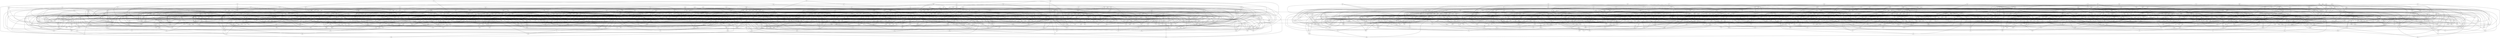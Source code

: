 graph {
nqd -- qxs
vbd -- dsn
tlv -- mnm
bkv -- nbs
vtf -- txg
gpv -- zkn
hlq -- kcq
jvd -- cfd
zjs -- hvs
rnj -- ntj
mgc -- xvb
mgs -- kcq
qcc -- phg
dxh -- prf
grt -- jbb
kbd -- rbs
jgc -- jrh
rmn -- kmh
fcj -- xtb
vcr -- lsd
jbx -- qzc
hxd -- sgt
bsp -- gkl
tjm -- vzj
dzp -- snl
gbz -- rxk
cbr -- grq
stz -- fnx
pmh -- lgc
qnj -- vzd
bvt -- kss
sjd -- gmv
fpf -- drp
chj -- kdg
cdj -- cdl
ktd -- xcs
pzd -- kpc
vfj -- vbb
jqz -- bnd
rrd -- kcq
qfk -- dht
jgl -- mtv
tks -- rxx
kcg -- tcp
jbl -- qnj
jxv -- vgj
tcp -- cvv
xxg -- zmr
vhj -- ljp
qnf -- hhn
jpx -- fhb
lvr -- pch
vlb -- jtg
tkj -- qjf
jlt -- ctv
zbf -- zvd
fjj -- sqr
hlh -- xsq
nhk -- vxj
bnr -- ggd
jbp -- dks
xbr -- lnb
kkp -- bzh
tfc -- nsg
vrc -- hfm
lrk -- bnm
ftj -- vjs
ntr -- nkl
bnj -- qzc
rrq -- czf
jsd -- zgh
lcr -- krv
pkj -- xnb
frs -- rzg
zsf -- qnj
shp -- cbr
prb -- mjv
dzz -- bxp
rvr -- qpp
zjs -- lsd
mjv -- knj
kpc -- rnc
jpz -- ctx
cgl -- mnl
ccj -- ggj
rrq -- mnp
kss -- kdh
dvl -- xgh
xqc -- fjx
kmh -- ldd
dtr -- khl
sqk -- phg
pfd -- txz
rkz -- fnc
drq -- vst
qlk -- nhh
dvp -- hrz
bgl -- csb
sdh -- chd
qct -- rxd
xxg -- rpv
ddc -- bcs
vvs -- rps
jbx -- jct
gmn -- czb
lch -- jtl
ggg -- fjb
kbq -- nqj
bdc -- vkm
cjg -- bhp
jzb -- jfr
sms -- zrm
pnq -- gnd
qpl -- zkb
mdx -- nnr
tdx -- ptl
nlv -- rlr
phx -- llm
fxg -- tzx
kkd -- mrv
flz -- sjd
pkp -- tcp
hld -- tpp
pbr -- czm
gdg -- zzk
gzh -- znv
xtz -- pxr
lcr -- jks
mgt -- mkp
mkb -- qtt
cmh -- bls
bnr -- hkv
qrs -- vjn
bds -- nxs
fdd -- kcn
zbs -- pcc
kpg -- fxj
vpp -- sdz
tkj -- dmb
dcr -- lnl
xgh -- mmv
xsp -- vlq
sbs -- vzd
xmg -- xsp
hmf -- ssf
zcm -- dkg
bpj -- ghz
ltj -- nqb
fms -- cst
xfk -- kfg
nzq -- csb
ghr -- nhf
svc -- jvv
rtk -- sbx
tkh -- dbl
zhl -- xgq
rng -- qtb
tqh -- zpm
vqh -- bpl
xtv -- gsf
dzg -- xnj
bld -- zdj
lhk -- qst
pgc -- rnc
ldp -- crn
jvz -- mnx
rfx -- jvd
tsf -- bmx
szr -- cpt
ggm -- gfp
knz -- pcc
gqj -- ljc
zpm -- btp
gbq -- kbt
pdq -- qdh
znj -- xzg
lbh -- rrt
vlt -- qkm
gqc -- jrb
kpg -- qht
zmh -- ddg
rgb -- rbj
hjz -- sxm
mrt -- vkm
kbd -- rrt
cdj -- jqq
jvl -- hmc
bxl -- krv
zsf -- hsh
bqp -- qlk
plj -- zlk
qtm -- fnd
rvr -- mjd
spg -- xql
spg -- btj
gnx -- fpq
dbv -- qbh
rgh -- ztc
lgn -- rqt
rtc -- kmh
hrk -- vsg
dmd -- ccj
shp -- xcs
bdp -- xmj
tqf -- hlj
cnv -- cfp
ctj -- pmn
jnd -- bcp
vcs -- zzx
kgx -- xxt
tzc -- pcd
tqf -- gsb
xtn -- nbz
jpm -- gsf
cjx -- gsf
qvl -- zdh
ldv -- nbs
jbs -- kgr
gnk -- txd
xtn -- qgb
flx -- vbj
qfj -- hkv
nfc -- bjh
qxf -- fkr
qxf -- nhf
gqc -- dfd
htx -- bqt
rqv -- bqd
nfz -- ndh
lpg -- rjd
zsx -- htx
knn -- xqx
vkx -- cvs
hpz -- xxk
hcs -- rtd
kfh -- ztt
bvz -- xsp
vxg -- qqm
cnf -- hnr
gsj -- dmb
tqf -- nkl
zlh -- jsx
lzz -- mlt
gnd -- bvs
rkv -- zhj
rmq -- qct
ccq -- zbf
ztt -- jnv
znv -- mrt
hdb -- xdx
bzg -- ddt
ftq -- lxb
fms -- vqc
qnj -- czb
zph -- zfv
djv -- jrh
txh -- ghs
npb -- hcc
bxq -- tvn
ksz -- sgv
tdx -- mht
ftq -- krv
dcr -- tbx
vrs -- fdb
vtl -- cbx
bph -- xfc
tst -- sxc
tkr -- vlr
bld -- mgl
slb -- zfb
fzq -- thv
cbc -- jkk
krf -- crg
ppm -- svm
xmt -- ggj
qsf -- bnj
ddv -- ghq
dln -- jtl
kpd -- nhf
ndd -- bbs
lfp -- pkl
jkx -- tsr
fhq -- mdb
ttd -- rnq
gkb -- blx
zkm -- zsr
vjl -- pfc
hhv -- pvk
pqh -- skh
mtz -- bph
zfv -- fgd
hhg -- nvb
cjz -- svr
tck -- tjg
zmh -- zsp
hkl -- mcf
slb -- htc
lhl -- pvq
hdj -- zjt
cjp -- fnv
chj -- sjf
ljb -- skh
zgt -- gqj
ldh -- ghq
bjh -- fcv
xdj -- lld
rsb -- tjg
zhg -- bth
rrb -- bvk
hdv -- llf
xsf -- xxt
gnk -- bdf
pbx -- cdl
jqg -- jfr
zzx -- bmx
smr -- cbv
gcc -- drt
bpk -- bgj
lxj -- rgf
slt -- cxb
pcd -- fht
nhj -- xzg
nhk -- qzv
dkr -- nbs
bjh -- cbv
nnt -- gfl
sxr -- dmj
fjt -- lmz
qhq -- dtx
zvb -- vgb
pbs -- xsb
nrh -- qhl
xgh -- pnq
qjf -- lct
kpd -- kmp
ljp -- btj
shz -- llm
xpq -- sxm
nrh -- tjr
nfz -- qsv
vvr -- zbf
rzt -- hrz
rgv -- cms
bxk -- tgd
plm -- gnd
ghr -- cfc
qdd -- ccv
kbb -- xqb
pgx -- zjm
pjs -- kqk
dqv -- lst
jlt -- qtk
xxg -- fpc
dzz -- jvl
sfk -- rds
qsf -- fvj
zfv -- cxt
sjd -- rdd
dhn -- bsj
qnz -- txz
bbv -- nqj
hkl -- vlt
xqd -- mvr
kjg -- jsx
mjd -- gkb
cvj -- rqt
bsk -- jtb
klr -- snl
pjm -- stz
ngf -- sgt
lks -- hlj
vsp -- hsh
jqk -- xxk
ckq -- hzj
hmp -- fgj
hcr -- hvp
kqk -- lqs
gmb -- gpk
qdx -- fpq
ldh -- bbd
svx -- lpg
hjx -- fng
mgd -- qpk
bgq -- nsn
brr -- zqr
xdc -- xrq
ccj -- lhg
bhc -- bnf
jbx -- rdd
jps -- vzj
sln -- lqs
jrz -- ssf
sln -- cmb
nkl -- kxq
zsj -- kgr
vvq -- gfn
hhl -- tvn
pvp -- xvq
vll -- jrz
grg -- sxr
mjj -- xfr
cnv -- drg
ncm -- mpj
ffx -- kgr
msz -- zvj
svc -- ktn
cpz -- gkn
pjs -- zfv
vph -- flm
pjm -- mxs
dpr -- thp
zzx -- tvl
spg -- tcj
lfz -- gvt
frs -- xts
rlm -- cbx
qcs -- xtx
knz -- jzb
mdl -- qxs
rmf -- zcp
ktd -- ftp
nhj -- vrs
gkb -- cfn
jpz -- xzx
ffk -- rjd
xzv -- vgb
vph -- hsh
vjv -- xmt
xsp -- ttj
ljt -- ncn
zcm -- pgc
vsk -- ccn
ltj -- khx
jkx -- vvx
zlx -- znv
knn -- ttl
rmq -- xzv
tjr -- lxb
gcc -- tql
pqq -- mvr
ddn -- dch
ddc -- xsq
zpm -- hbk
znd -- frh
khz -- vsp
fvx -- hkv
jnm -- psv
csj -- lvl
xzv -- xmb
ffk -- rnj
bkl -- cps
jrb -- scn
qtp -- ntj
hlp -- mnq
jxc -- bsp
lqf -- llj
kvl -- vvs
gkf -- vdx
lrk -- txd
mzm -- stz
xsb -- sfj
xsf -- thv
ddv -- rxm
gmf -- fcj
tfd -- czf
sgz -- rkz
jzr -- plz
kpk -- fkr
zjs -- bsj
snv -- njq
gbn -- xzm
fzf -- flh
mzz -- qzc
hbb -- khz
nvt -- zvg
ztt -- slt
crf -- pll
nrz -- mnb
fxk -- knj
nrz -- knk
cdc -- bls
jbl -- xxk
qvl -- ttd
czs -- ghr
grg -- crc
bpz -- hsh
zsp -- vjs
dtr -- ncr
mkp -- vph
pgv -- jqg
stj -- mnr
mlx -- kcg
qht -- bnm
stm -- mdf
zbb -- ctv
stj -- nrh
pjs -- mdx
frz -- ldd
jps -- dfs
vtg -- stm
jgr -- xjn
jxv -- tsg
jbl -- hpz
pqq -- smt
ffz -- vxg
chd -- mvx
xtn -- xdd
xgq -- cnf
xlk -- cfn
npx -- bzg
rqb -- zfb
hkq -- cfc
lhs -- zhs
ztt -- qst
fdd -- xtv
qzc -- xvc
tqd -- psv
vhl -- xns
qzv -- lpz
klt -- lml
mjx -- zsh
mxh -- cqn
djd -- fgd
hlp -- fvx
kmh -- smh
cxt -- kfg
mlr -- chg
fmk -- nsv
qmd -- brp
dzg -- ppm
fng -- lsg
ldd -- sch
mgh -- bhh
pkp -- lbb
crf -- zff
nkl -- dmn
fjj -- drg
qmd -- gnx
vhc -- jsx
qvg -- rnn
lqj -- hbk
trs -- bmx
vbj -- vxj
brr -- qcm
hhv -- fht
htl -- flm
tfd -- xjj
jts -- fkr
hcr -- fjt
bgl -- jqj
jcc -- rtk
nmq -- zvg
jgx -- rvh
nmq -- mnp
gdv -- rbk
cpz -- qqm
vvq -- jzr
tkh -- cjr
dxd -- ngs
qfj -- pld
pjz -- fkb
pjz -- jcs
stq -- xtb
tbx -- jhg
prn -- lpg
kcl -- rxk
jbs -- pcs
drv -- shc
qmb -- nxm
zrh -- tlf
zhg -- nvt
pjz -- nvg
khz -- tjr
ffn -- rjp
hlp -- hff
lhf -- ctp
vxc -- rmx
ncr -- czm
tcf -- lsd
hdc -- xdb
cxr -- nbj
mnq -- xkb
hjf -- jdk
bmh -- llm
mzm -- lns
hmf -- grc
xcc -- cxt
nzq -- skj
dcr -- hqf
qdb -- rdh
fvz -- ffp
zbr -- nhk
fkd -- fxj
jhg -- zkn
frh -- djd
dgc -- zgv
vkb -- jkp
tcq -- pgv
dcx -- sln
xtz -- vqn
pgs -- sxk
qtx -- tmj
qxf -- lnb
dvp -- txd
pvv -- lvs
tpv -- mrt
tqh -- kmb
pzd -- cbc
fgf -- ddr
hhv -- mgh
qsn -- grc
tgb -- vbj
mfb -- nrp
ffb -- svr
zvb -- tsr
vlv -- gkf
plf -- brz
dcq -- rnf
jjr -- mtv
kth -- bkc
crg -- qpp
xlx -- kmp
qxx -- zpf
zjt -- htx
mcf -- fvd
rmf -- lvs
vvr -- fxg
tcq -- pvq
cjp -- lfj
cfd -- kjg
rng -- dcx
mgl -- rvh
fvn -- snk
jdq -- pkj
vjv -- xkb
kqg -- thv
cbp -- fvc
tpx -- lkq
tgb -- xnj
rpt -- fnv
jfz -- mjt
llj -- flp
mjx -- slp
stz -- ffz
rxn -- mml
hmp -- plv
mdb -- rxm
rng -- xdd
qcn -- htz
rkj -- jhk
xxg -- jrh
vnz -- pkj
dfb -- crp
plm -- ccn
qrs -- fkd
sms -- zjm
fpc -- ctg
zsz -- jcs
pjm -- xmg
lhs -- ddb
bpg -- rnj
bmg -- gzb
fnx -- hvs
bcz -- cqp
ldm -- jbx
rzl -- tzx
zlx -- qxr
hzj -- cjr
kcg -- fgd
thr -- fqj
hhd -- zcz
snv -- jdq
bnq -- sqk
qvl -- srn
ndq -- nnb
jbp -- lqs
vxc -- slt
xbn -- hvs
nsh -- xts
brr -- nft
gcg -- dmx
fjp -- vbp
nfc -- ppm
cdn -- crg
lpb -- sms
qvl -- kbb
rqv -- bdf
rrl -- zvd
kgr -- mvr
xht -- mqg
mqg -- qzh
kbq -- xtd
drq -- sch
qzh -- mjt
xdl -- fvc
rtc -- msf
mzt -- rvz
xdx -- kbg
lfz -- ppm
kfv -- ddn
szz -- rnj
lbh -- sxh
dtv -- vkq
hjf -- jtg
kpd -- mlx
bbf -- cmv
kks -- zkb
vcr -- vxg
qxb -- cqq
mlx -- sfj
kqg -- xlk
nnr -- hmp
qcn -- vqh
xdc -- smt
vnd -- pnd
zff -- bvk
vxc -- nzv
pmn -- blv
bfr -- bhh
jjm -- hcf
ljc -- mch
bxl -- ddg
zlh -- nhh
zcm -- zhl
dbl -- zjk
qxs -- zfb
smh -- cdl
vcg -- crz
lqj -- cfn
rlr -- zsh
gpv -- bbd
tbj -- bvs
zvr -- lct
bvd -- sbx
ddc -- grh
xht -- vnq
nlr -- kmm
bvz -- gth
kxq -- jdf
pvk -- xjn
grr -- fkr
bgf -- fxz
kvl -- gdr
ppm -- vqn
drd -- jjr
jhz -- ftq
dcq -- gpz
mjj -- zgb
mgs -- kbt
qtt -- pfl
vrc -- bqg
xmb -- rrd
lht -- bpl
qdd -- tgd
mjj -- bqg
kfh -- rrl
jhz -- gmn
sfs -- jgq
lqf -- qtn
jfv -- frd
pfc -- nvd
pcn -- gbx
ghz -- ztc
tcq -- vll
nnr -- qgd
tzk -- jgc
bgb -- njq
gkb -- tnf
rzx -- dfs
htl -- tmv
mnr -- fvd
gfg -- dnj
dqv -- szz
hsh -- hhn
pvp -- zgv
prb -- rmn
qmt -- zdh
xms -- vzj
lks -- tnz
fxk -- pdq
kbb -- vkx
kqk -- mjm
mdx -- vkm
glc -- fzj
nsx -- ddr
dvl -- dct
vdk -- nvz
hkx -- zzj
fmm -- cbb
bmg -- rsg
xht -- lpd
rgc -- xmj
pnd -- xrb
zmr -- zbf
jqx -- tqq
rct -- gfg
xsb -- plv
pnj -- svj
qlq -- kmh
rrq -- pfc
gfg -- flm
vsq -- ctq
zfv -- xns
gkn -- jvv
phb -- sxk
cbr -- lnl
vtg -- skj
srj -- rch
hrl -- nhq
bgb -- dxx
cdn -- dnj
mnr -- crp
dkg -- hvz
hlf -- fnc
ttd -- qck
htl -- tsr
vnd -- rxm
pll -- vmn
dxx -- zbf
xqc -- bsk
frz -- vgs
dkg -- drd
rzt -- vlr
vvr -- kfh
nbz -- gmv
sjf -- lvd
jkk -- bgn
vhj -- gzs
rnn -- sxm
bgl -- pnr
dfb -- sgn
jjj -- zzj
skc -- nnr
jlt -- jtn
vmt -- dpj
mgg -- mgd
kpd -- qzn
vkb -- bzg
rpv -- hkh
qcn -- kll
zmt -- plz
qvt -- srt
ljz -- blx
ldm -- slp
kpg -- drp
gcv -- rlm
sfc -- rqb
rpt -- tmj
fgs -- mzv
cnv -- bkc
nfg -- bxq
rlj -- vrf
nlv -- hlq
qfk -- nkf
znd -- vzd
zmd -- dbl
vjx -- hhn
vcr -- vhx
xft -- fdq
lnq -- tbm
vhx -- ffm
zvb -- bgn
ppk -- dlz
lhf -- knj
cxs -- sgn
rmq -- sms
fcj -- lbj
jbl -- vhl
fsh -- xmt
ccn -- xrp
fpc -- kst
ftj -- gnx
tkg -- rjd
jhk -- nsn
szb -- gxb
rgl -- jxv
bsp -- pjx
xvl -- kpk
qld -- hrj
tjs -- qtn
vnr -- tbm
nss -- jhz
bsk -- nsg
ktm -- mvx
zrt -- mbj
tst -- vpm
tqf -- zcv
qvz -- glc
fzj -- bsj
pbr -- zgt
mtz -- cvs
nlj -- vnt
znd -- cxs
ltj -- fmr
vrs -- vnq
hvz -- jxf
cfd -- qmg
tjs -- tqs
npb -- jgc
kst -- lnd
qlj -- pvk
sfc -- hqf
xjh -- cpm
zpz -- mqt
nss -- hhd
bxq -- btp
lcb -- kcq
cfc -- gfl
bkv -- bgq
zbr -- qfk
slt -- jtb
tbj -- cqp
zhl -- lsg
nbc -- qpl
njg -- qrh
jvg -- tmv
pcs -- rdh
nbj -- fht
fmm -- nqb
ntr -- cbp
bgf -- hxd
xqg -- cfc
sgt -- frr
qht -- dfb
flt -- frd
dqv -- gmp
nhj -- shc
gfr -- bgq
dqv -- rbs
pvp -- rrt
cgh -- xbn
dfx -- tzx
cpt -- sqr
tgd -- mgl
rgh -- hmc
ctg -- zmr
gzh -- lsg
klx -- nph
lvr -- czm
dmd -- thp
hld -- dcg
nlj -- tnf
dml -- hdc
vsk -- cbv
fll -- kxn
xgq -- hdv
crg -- zsh
xvb -- ntr
ffn -- qtp
mpd -- cpf
sfk -- cpt
hcr -- cfc
chj -- nlq
cst -- tnx
jdk -- zgb
gmf -- qmt
zvg -- qtx
xns -- xbr
vgs -- bmh
tft -- zsr
vhc -- jgl
jnd -- frd
pzr -- bvf
svz -- rxn
kjf -- kmm
pll -- vdx
fqx -- stq
qvz -- pdq
dmj -- rtd
rkj -- rqb
pjm -- djv
kks -- xfg
ltg -- xqg
bnq -- bmg
qnf -- dtp
sch -- bjk
tnz -- pkk
pzr -- qbb
cnn -- zpz
ncn -- cbb
lpd -- vdf
lrd -- plk
kgx -- ldm
cfp -- snk
lgn -- ndh
xxm -- zjs
rgv -- xtx
kbd -- fxz
gtm -- cls
rbk -- cmt
xdn -- dtc
pdh -- cgh
ttd -- xfg
dbx -- xdx
vnz -- nsg
ndd -- vkm
nsv -- mxh
bxk -- xtv
cxs -- kbt
grz -- pbp
grq -- kst
shj -- jhk
jvd -- hbk
hrk -- hdv
ltg -- mpj
flx -- qtn
zlk -- hrj
bkr -- qsn
tft -- bxk
rqb -- nvd
cdn -- frs
bcp -- dcs
qlq -- ttl
jpm -- xmt
xng -- xvq
jxj -- jdf
qsc -- ctx
lpb -- hnr
lfz -- rvz
dtr -- vdc
qhq -- hbt
dtp -- nqb
ndd -- rrd
qxs -- ddn
dtx -- qck
zjh -- prs
xtb -- xnj
znd -- slp
jxc -- cmc
khx -- lgc
tsf -- zmk
hpz -- xts
pkp -- bfp
ldp -- bbc
jss -- pxr
gmd -- dgb
bds -- ddr
kpc -- xmt
gpm -- ktm
bfm -- kdl
xtn -- xjn
jcn -- fgj
gmb -- qdb
rpv -- vdf
vhx -- jfx
xln -- tst
vmp -- qkm
mxh -- dtx
cbr -- hkh
bkl -- mkb
dxd -- ddv
hhv -- ccv
rkj -- fhb
qxx -- pmh
dqv -- qcm
gxz -- ldv
fzv -- bph
hrl -- jks
bbv -- jrh
crf -- kll
mlx -- nhq
rbj -- mjt
ltg -- vph
pbm -- znv
fmk -- kll
znj -- rhc
vvs -- tnf
mjc -- czb
xht -- jfv
jnd -- zff
lfj -- mzv
hbb -- zjq
vxc -- vnd
sgk -- rnj
qlj -- vkr
pch -- xfg
vqc -- kth
jkr -- zrm
frh -- vvn
dxx -- bjh
nbj -- mfh
cxr -- hrz
cnn -- skh
sxt -- cls
ncn -- vvn
kkx -- hbh
gth -- jrp
vgs -- lns
zmj -- jjf
jpn -- tcj
ldq -- thm
frm -- nlq
vqh -- xcx
jqq -- hsk
hjj -- znp
sxm -- ggj
nnf -- mlt
lfp -- mvx
lvl -- xzm
vnr -- hrj
ggg -- gqs
xss -- phx
vlz -- gvt
svc -- phs
ldq -- qhl
bvz -- xll
rkr -- gxb
cgh -- scx
qrh -- ljf
sxr -- jvz
rxf -- sbs
jcc -- sjr
ldq -- sgv
slh -- tjg
gmb -- rbk
dvv -- jtn
nlv -- kzm
jjn -- crc
njg -- vnt
rfm -- vgh
vcg -- lqs
jsd -- vfj
zxx -- vjn
tzc -- nbj
xrt -- sgv
dvl -- jjf
gzs -- cdv
zsp -- zdd
mlr -- qbb
lhs -- zcp
djd -- lld
vjv -- cnf
dgc -- vtl
tkj -- zfb
bnf -- nzv
jhj -- pjx
cbp -- qsv
lnl -- qqm
pnj -- dmb
cjx -- qgb
khx -- lld
xdz -- zbb
lkr -- qsv
bkl -- rbj
zdd -- gmv
nqd -- nkl
lxs -- prs
gsj -- cbv
vbt -- vdx
vsq -- dcl
mgd -- cfd
dln -- qxd
tkh -- sdv
xxm -- jfx
xms -- nxm
qxb -- dgb
jnm -- cpt
sgd -- hpm
shj -- rnx
vvc -- lgc
jfv -- ljb
nnq -- htl
mcf -- bbs
vst -- plz
vnr -- kss
jpx -- kxq
pzr -- hbt
vtg -- ktd
hkh -- bcz
ljc -- sfs
lch -- mfl
vvh -- zsr
gcv -- vkm
knn -- dsn
tpp -- ddv
xgq -- pkl
drv -- brc
lst -- ffp
stj -- pgx
bkl -- qxs
rks -- tbh
bvf -- zql
pnd -- hrd
szz -- jxd
blf -- kgr
kkd -- vjs
zdv -- bcs
sdz -- str
gmn -- fvj
sjr -- zmt
srt -- gjc
stq -- qzh
jqk -- hlf
gpp -- znp
lht -- hhj
jxc -- zzh
qsc -- xhc
csj -- cpm
hhv -- tmv
ltj -- jkx
zfv -- msg
xdn -- jdl
jjm -- qzv
plz -- xzg
tkg -- fgd
szb -- hrd
jzq -- kgf
pbm -- gkb
txh -- ssq
rlj -- kgb
jjn -- vtl
hrk -- sgt
vbp -- pkk
ltj -- gcv
gbx -- ccv
zhg -- kgb
jpn -- mdb
pbs -- rps
cqn -- zmr
fzf -- bqj
rvh -- mnx
xll -- bcs
cdn -- frh
rnq -- rdc
nqs -- hjz
zjt -- tks
jcc -- hrd
nfz -- nsv
rjp -- gkb
llj -- hcv
bqd -- llf
bgn -- bfs
sxr -- drp
qfj -- vgb
lgn -- zvd
pqh -- vdf
rlq -- ngs
bbd -- tvk
bvt -- fqj
mrt -- jsx
rzv -- xgv
nmt -- htz
tcb -- zgh
dcl -- srn
mqg -- mzt
xks -- vgn
czs -- qzn
htc -- pll
kgf -- snl
rxf -- tks
szr -- jpn
ztt -- lpz
dvv -- xnn
frm -- gph
qmd -- gkl
vhj -- sqr
rgb -- sxc
sdz -- qpb
mbf -- tbv
lcb -- qgb
thr -- pfl
dvv -- brp
chj -- czb
vrc -- jbg
zdv -- xtx
btr -- kzm
qhq -- gzb
rqv -- brp
snv -- tpx
jfz -- qfm
dmd -- rqn
czh -- kpt
bbf -- rmn
dfn -- rps
nxr -- klr
cdc -- nnb
zjq -- jfr
dcs -- nqj
zpz -- ghq
dpx -- djx
cqc -- pkk
kbb -- bkc
rrb -- lkq
dkg -- cxt
xvc -- lst
pdh -- nsn
llf -- xdf
grt -- dgc
bqg -- crp
ldd -- trt
mkb -- rvz
jkx -- hmm
tsf -- cfr
qvt -- gpf
fbl -- bth
mkp -- bhh
vgh -- hcf
xxm -- zql
rkv -- xtb
nss -- rgk
dmj -- lhv
mff -- rpq
rpv -- fdq
qzg -- pcd
tcj -- nsg
vql -- qpk
cnv -- rpt
zjq -- hlf
fxk -- ftp
tqs -- pxr
qsf -- dsm
xjh -- ssq
trs -- bfs
dgn -- ffp
rnq -- sdv
pfd -- pvq
mpg -- rnf
bgn -- zhs
dgc -- xks
cth -- rjp
shp -- vqh
fpc -- xrq
ppm -- zkb
knj -- kgc
pdq -- dbs
njz -- sxc
kfb -- vxj
jfz -- mgc
hpm -- mrv
gph -- nft
tfd -- xql
bds -- xtd
rdx -- bfm
cxb -- znp
mgc -- mml
vcn -- cgl
cmc -- rzg
drt -- pbl
vlz -- zjk
dht -- snk
jgr -- crz
lhs -- jqg
lbd -- knk
gqs -- cfn
bxl -- qdx
ppp -- gkf
dxc -- rtd
qjp -- kdn
hjx -- xsf
xlx -- sxt
lpd -- nzv
kkx -- qqr
tfc -- hrj
ljc -- xqx
qbf -- tnz
lxs -- bdc
mcf -- rdd
jts -- blx
vsk -- cfk
fgn -- xqd
sgf -- lbb
qnf -- kmb
vpm -- bpl
dcg -- zgh
pzv -- mnx
vsk -- nbs
gnx -- kpt
zmd -- bqj
pcn -- sjf
jhg -- brc
ckp -- cdl
bmh -- tmj
pjs -- gpz
dtc -- nrv
btt -- qlm
bth -- fkb
xdz -- xns
jpx -- tmj
shz -- sxc
qvg -- mgh
vhj -- nxm
cth -- mff
zkf -- fvn
vkx -- btt
fxz -- dmj
bpj -- bdp
rzv -- svm
tfk -- xng
qpv -- bfp
fgj -- ptl
rbs -- xcc
mlq -- fdq
tdx -- vsp
vbp -- gkf
rmq -- drt
qlk -- ptl
kfh -- cst
hhg -- bnm
knb -- zsh
zjt -- lmz
lbb -- fnd
pjx -- hdv
bfr -- dks
xzv -- vlb
dkr -- szb
fjt -- plv
ckz -- ssl
msz -- ntj
czf -- cfk
tsz -- ckp
fgf -- cfp
mqt -- qfz
bsk -- mjv
ljc -- cmv
zph -- dpj
vcs -- xts
hdc -- fhj
cdc -- qxr
zrh -- pbl
nvn -- xtd
bvd -- plz
sxv -- dzg
brp -- mfl
tfk -- rjs
pcd -- rkz
hpz -- qsf
mdl -- rzd
hkq -- lxb
fms -- mtz
vhj -- nbx
tkr -- nhf
jdq -- zkf
qmg -- zvj
gfp -- bbd
jhz -- bbc
nrz -- cgk
qnx -- gkb
jqj -- jml
ggm -- qst
vvq -- mmn
szz -- cxr
vxg -- ppd
knz -- hkq
tcm -- mfn
htc -- bgq
kfh -- tjm
jlt -- dfn
xdn -- rjd
zpm -- qpv
tsg -- bvk
hcn -- qpb
qjp -- fgf
phx -- zdh
zsj -- hlj
fjp -- rkv
lct -- qtx
xdd -- nrp
rnx -- sfs
ggm -- nkf
gsb -- hbt
zbr -- bfm
nkl -- gff
ckh -- ffv
chm -- lnd
ffx -- cdl
pgs -- vjx
vcg -- xfr
jrb -- jmc
zdk -- zmd
xzx -- tnx
nfg -- ksz
qjf -- zvg
zgv -- lmz
fjp -- nkl
dps -- fxz
zbd -- msf
rkv -- mjt
ptl -- zdj
zqr -- pkz
qrk -- rqn
vvc -- kpk
hhl -- kpt
klh -- jrt
ksz -- vgb
trt -- xql
mgh -- cmb
nvz -- hqf
kcg -- dnj
cfp -- gnd
bnq -- ppp
dfx -- ppd
lml -- vbb
plk -- gxb
bmg -- hcv
pjt -- pch
rsb -- qzg
ltg -- rgf
txg -- fnd
jmd -- vbj
fzq -- kpk
sqq -- gdg
dtr -- vpt
hmc -- dhn
dpr -- vpn
tvn -- gmv
xss -- grh
dzz -- tfc
dcl -- qvx
mzm -- mqg
xdf -- vmt
sgt -- vjs
hkj -- rsb
gjp -- phx
rdh -- snk
jzr -- xcs
lrp -- lxb
phb -- jbp
cmc -- thv
kfv -- gkf
jdk -- xvc
tft -- mff
fms -- fgn
fjj -- ssl
cmh -- bpg
kbq -- hmq
vvc -- xsb
rxn -- rkr
hxd -- zbb
cgh -- sfs
cjz -- flz
fhj -- pcc
zrt -- jxj
rpq -- bqt
qld -- jrh
sfc -- hcf
vvs -- qkm
bnf -- zdh
shp -- bgj
lgn -- fzf
jgq -- str
ppk -- zmj
qdx -- jtg
ctq -- hhj
gdl -- rgc
crj -- lfj
btt -- kgc
btt -- fkb
ssl -- mlr
jpx -- dfs
vdc -- xln
zhs -- hsh
vlv -- cxb
gpm -- ddt
tft -- xpq
jgx -- kcf
bhp -- hmq
cdn -- sjf
dtx -- bcz
gpk -- fzj
mxs -- xzx
svx -- cmh
rct -- czb
hmq -- rrl
qcm -- rch
vzj -- kmt
zzh -- kzm
xdd -- sqq
vlz -- msf
xdc -- fdb
gpm -- bnj
dht -- nsx
vrf -- cqp
kmp -- vgn
lqf -- frp
mjx -- zfk
kmb -- fht
jnm -- sjr
zvr -- nrm
jcc -- fvc
gbn -- trs
vks -- hcn
klt -- flx
znd -- sxh
xmg -- zcv
tfk -- zgb
kfv -- ffm
lsq -- hhn
dgb -- mbp
fjj -- hcv
nxr -- qpk
fkd -- crc
gdv -- chm
ddr -- chg
nbc -- pbx
nhc -- zcs
jzr -- mbj
ncm -- qsn
smr -- nsp
zvg -- str
hkd -- cdl
vsg -- zmq
zmj -- nsn
zsx -- nlv
tqf -- cps
jnd -- svc
vcg -- dhf
jdl -- sgv
bbf -- klv
mgc -- xqd
gpk -- drg
dtr -- rvz
lvd -- gcv
dcg -- fnv
vks -- flh
sgk -- xrt
bhc -- mdl
hhl -- tbh
jcs -- vlv
kdg -- cbx
tpp -- skj
nrh -- zzk
skf -- tkr
dxh -- zrm
dfn -- dvp
gcc -- dnj
hmp -- mgs
ldq -- lfp
nmt -- bkc
lxj -- qrh
zdk -- scx
vpq -- phh
mch -- nbs
ltj -- jct
gtm -- xzm
bvt -- tnx
fpk -- plk
pqq -- rxs
bpk -- mdf
npx -- hhv
tsh -- bcz
qtp -- ffv
zmk -- nqb
rfx -- jzq
cjz -- vmt
gbq -- tlv
rgv -- qdb
czf -- lnd
qtn -- tfc
hlq -- ffr
hrj -- flp
plj -- pck
mzz -- gnk
dbx -- ftp
bgb -- tjm
vhj -- tsg
htc -- fvn
htc -- bmh
gfn -- mvr
rxn -- kcl
slb -- stq
tbj -- xzx
qmd -- zmk
rxf -- zbb
sxk -- cfr
cps -- cbv
jqz -- jqx
hmf -- lcr
glc -- xjv
cfp -- nph
kfb -- kst
kks -- mlr
zhl -- gph
czs -- jxd
ldq -- qnf
cxs -- cpm
smr -- xvx
fnx -- dmb
vvx -- xvq
gmf -- tzx
grg -- gqv
ggg -- mkj
nrb -- rrd
pbm -- gmv
hbt -- ftp
frz -- shc
xdb -- mbf
rgl -- snv
nvf -- pcs
bds -- vmn
mnj -- hmq
rhz -- pnj
lcr -- zdj
bph -- rdc
nfc -- gln
dbs -- xss
rck -- nvd
ztc -- cmt
ffn -- vnt
vsg -- bfp
xxk -- kcf
lfj -- lhk
xct -- jvz
tcq -- qnx
lvr -- jrh
njg -- xdb
rgl -- vqn
kkd -- zhs
nhk -- ctx
zhj -- lbj
dvv -- dps
tkg -- dpj
bld -- tsr
dsl -- pvv
pzd -- jtn
pkk -- svj
tcb -- vpm
vqc -- kkv
ldv -- hkx
xht -- cjp
cbp -- nph
skc -- crn
mfn -- vkq
jmc -- bbd
hkd -- jmd
ppm -- gfr
nrb -- dks
bnr -- dmx
klr -- vpn
dpx -- xfr
qtd -- mlq
tqq -- jxd
gjp -- sxc
ztl -- ddg
tdx -- txh
qtm -- rpq
jfv -- jxj
czs -- kmm
rfx -- zfh
hhg -- vlb
btr -- htl
xfc -- qfm
jfx -- pnr
dcx -- thf
ktn -- vcn
fmk -- fjx
bbf -- zhj
fpk -- rxm
gqc -- fnx
mrv -- crz
klt -- mmn
jgl -- zcz
cjv -- xqg
lgc -- gbs
jkp -- kcg
gdv -- hkh
bgl -- hzj
zdt -- cgl
nbc -- mbp
jxv -- rzl
lxs -- cbx
tsf -- xng
fqj -- nrm
bqp -- pjx
mjd -- qmg
kkx -- zdd
zbs -- bnd
glc -- vgj
stj -- rch
djx -- zvj
qkv -- svr
tzk -- vnd
xdl -- dct
tqh -- ggj
pfc -- pkk
qxf -- gph
lrd -- zkf
cqn -- ftp
lns -- vnq
klx -- qvx
zrj -- jml
csg -- grz
fgn -- pkk
bqt -- brz
ffb -- qht
rmn -- lrj
jhj -- tlf
mzl -- cjr
zmh -- zmk
rnx -- smt
vks -- mhc
lkr -- jfx
zff -- xgv
dmd -- phb
vpq -- lhl
tnq -- qsn
vrc -- rvr
txz -- knk
pjs -- flz
hrp -- ljz
gdv -- cms
bxl -- xpx
mjc -- ssq
bpj -- fms
fzq -- kgf
zph -- tjr
mlq -- zsz
nbz -- gsf
qfk -- gsb
pdh -- vbb
pvx -- btj
gbz -- vdf
vdk -- stz
znj -- xqx
grh -- zql
vvh -- qpk
mpd -- tqf
lrk -- bnd
nlr -- dhf
vqf -- pcc
jkk -- qtb
dmn -- flp
szr -- pck
sgd -- szz
thr -- fgs
llj -- rpv
qpv -- frm
lqx -- rgv
ktm -- qsq
zzh -- ffn
zkb -- trt
xss -- cqq
cpz -- xhc
fpf -- msz
hdb -- hcc
rxs -- kdn
vst -- zkn
bxk -- bls
hhg -- rrt
pdq -- tpx
bfs -- zcp
jnm -- jvv
zkf -- nxs
ctj -- ffb
qgd -- tpv
kcl -- vqd
jfv -- mch
kdg -- qct
dcr -- bpl
prb -- jnv
rzv -- rgb
qfj -- nsh
srz -- krf
lqf -- vpp
hld -- dfs
bhc -- vdx
xqb -- xvb
czh -- mbf
gpf -- hkx
rtg -- mbp
lhl -- fqz
vgh -- fzj
tnj -- jxd
ldp -- zsp
qkv -- fpq
csj -- kcf
fjb -- zdj
tzk -- klv
xfk -- kmm
lhf -- jss
rmx -- pll
tqf -- bvk
gqv -- qzc
rzx -- xsq
htz -- ttl
slb -- scx
kvl -- xbp
lqj -- crp
mgg -- mjc
nqd -- mnj
jzb -- kkp
pbs -- vvn
hfm -- rqn
qcc -- ctx
nvb -- gbs
xdj -- sfl
ncm -- xnn
spg -- tbx
svz -- qlq
rtk -- xql
lht -- dxn
hdz -- xjn
tlt -- znj
bsk -- mbs
xgv -- rxs
djx -- zfh
rzv -- bth
mnr -- sbs
xnj -- tvk
ncn -- mkp
qgd -- hbh
rxk -- chg
lkr -- kgr
xvx -- vbd
skf -- tcm
kkd -- bzh
xlk -- frr
zlx -- jcn
csb -- cmv
vhl -- mnb
cmh -- pbl
znv -- zvj
dxc -- nrv
jnv -- kth
qlq -- zdh
ckz -- jmd
xts -- jgl
qzv -- knn
zlx -- jjn
ggg -- hff
hsb -- cfp
ntr -- mnl
tzk -- lks
gcg -- tql
brr -- hdz
hdb -- qbf
qsf -- bxq
zkm -- fll
crj -- xhc
fxx -- cvs
ljf -- prf
pbr -- vbt
rqt -- fhk
tkh -- csg
rbb -- nsp
svx -- jqk
qbh -- lxn
rsg -- dct
dsl -- gkl
hcc -- dbs
sgf -- tbv
ffk -- nrl
zfk -- mnx
bcp -- tbj
zpm -- sfl
nqd -- cjg
vkb -- rxf
cqc -- zzj
thr -- ttj
xqd -- mbs
xpx -- tcp
nvt -- gvt
tkr -- sxk
gfp -- jlc
jpm -- xvq
xqc -- xht
sgf -- grr
zlt -- mch
jgc -- ffm
xvl -- cfd
thf -- pgx
tpv -- vtl
cdn -- qpp
sfc -- xcx
kmt -- bsj
plm -- vqd
hmc -- dmn
rbb -- flt
pmh -- mpj
kqg -- rfx
jjj -- sdz
zgv -- tvn
lks -- vqd
fgj -- jgl
lpb -- ntj
fll -- dhf
stm -- tsh
sgz -- fhj
lxn -- qcm
pqh -- mdf
tst -- jhk
zrt -- lnq
fzq -- zfk
bsk -- qck
rrb -- nqj
ckz -- fzv
fmr -- djd
gqj -- rhc
mht -- qnz
njz -- jzr
jmd -- vlq
gbx -- ctv
vcs -- tlv
rsb -- xmb
tst -- gfp
jbp -- mjm
pzm -- frp
bjk -- gln
vpp -- tqd
nvf -- fgs
vtg -- xtd
bcj -- zdv
svz -- shc
cpz -- qsc
klx -- xsp
jrt -- jlc
xtn -- hsh
pqh -- xnb
cxb -- mhc
vlb -- vnt
fnx -- jqq
ftq -- nnq
mht -- tgd
mlq -- skh
zdt -- kmt
qlm -- bxp
xdx -- tnx
mjt -- bqj
rxk -- xqx
qtm -- jct
dkg -- pvv
pbz -- kmt
xln -- vbb
cjx -- hvp
ffx -- jjf
grt -- txh
fbl -- ffm
lnl -- mlr
sgz -- blx
xcc -- jqz
sgk -- cdr
vqf -- zrh
thf -- cml
tvl -- pcd
jss -- mqt
jps -- jtb
mjm -- rvh
kmh -- zhv
kpg -- xfk
jjn -- qrk
dxh -- fgd
jvg -- rlm
sxn -- pzr
xrq -- bvk
cjv -- tnj
sqq -- cls
zps -- vgn
tsf -- rtd
lrd -- dct
bsp -- rgk
dps -- xng
kqg -- qrh
nnf -- njq
xks -- zfk
nqs -- fqz
pfd -- ccv
vgj -- rtg
dfd -- nvd
jpz -- gjc
qtk -- bkr
mmv -- qld
dqv -- gpm
rmn -- fxx
nfg -- bqd
qct -- thp
mnq -- vvh
dqv -- dsm
rmf -- hcs
ffx -- sxc
qdd -- nhh
xft -- pfl
bkv -- gfn
bvf -- tqf
pch -- vlv
jss -- zvg
vtg -- pdq
hkj -- xlx
cqc -- cbp
ggg -- ljt
gbz -- trt
nss -- npx
cmc -- gph
svx -- pgs
dpx -- xkq
rgl -- frp
bkv -- cxb
rlq -- jrb
jhg -- hnx
krf -- rtg
bvf -- lct
vst -- nzq
bbc -- fll
ckh -- nrp
gkn -- fvc
rbb -- xdv
hlp -- xxt
xlx -- zmq
sxv -- dxn
xfk -- xnn
njg -- ljf
lqf -- vnz
btp -- mfl
gxz -- sxv
rbs -- sbs
mjv -- fdb
jsd -- qfm
xll -- tcb
hlh -- rrq
vcg -- pvq
mkj -- qsq
hgz -- zcv
scn -- cdv
drq -- qmb
zdt -- vbd
pld -- vmt
fbn -- mbj
pbs -- bqg
dln -- fnc
rvr -- grt
gnx -- fqz
qtm -- hlf
kmf -- bld
jqn -- pnq
plj -- msd
qmg -- tbh
xct -- krv
xdz -- xbr
ppk -- gdv
cjz -- blv
dtp -- phh
pnj -- frp
nxr -- xkb
lcb -- lmz
xdx -- rxm
czb -- cmb
vkr -- frr
brr -- qsq
ccq -- rpt
gbs -- nft
rgf -- vhl
tlt -- qtn
lfz -- vqd
rlr -- qxd
ddt -- gfl
kcn -- nhq
njz -- xjv
gph -- gfl
ljt -- btp
sgt -- hcs
crn -- bls
nqs -- jbb
tcf -- xrp
qvz -- mbj
zmd -- vbd
rvz -- cdv
qmt -- qst
qpl -- kbg
xcc -- gdg
bjh -- pjm
fng -- gbx
kgx -- qhl
ggd -- vvx
ctj -- cxs
crn -- nnr
rlr -- lnb
mcf -- pkl
gmd -- hsk
jsx -- vkm
kjf -- bkr
kbq -- phg
fjx -- nxs
bcj -- mtz
glc -- jsd
mpd -- kss
cfp -- bmh
vll -- rsb
vlz -- hmc
vkr -- prf
flt -- vnq
bjk -- mzl
hcv -- gpp
vhj -- mmv
fjx -- zvd
xbn -- bmh
mfb -- xdj
qtk -- zcz
pbp -- ldh
rzx -- cms
hjj -- fzv
gpm -- bfs
cjx -- vbx
vjl -- lht
fxz -- jts
ncm -- hmf
pkp -- gmp
gpv -- cms
pgx -- zvb
xkq -- vlr
grt -- qkj
rmx -- dfx
scn -- cqp
qnx -- nnt
pbs -- vkq
njg -- qnx
vlz -- pnj
vrc -- hrl
tcp -- dvp
jqj -- szb
nlr -- gdr
lgn -- pfl
zzh -- hdz
xkb -- srj
zjt -- vvc
cvj -- ckq
ndq -- prn
dht -- vbt
jps -- lqx
nmq -- pbz
krf -- ddr
rdx -- shj
kkx -- fvd
dln -- frs
bjk -- dlz
cth -- rjs
tqs -- fhk
xrb -- tvk
jjm -- xrb
xht -- xcs
mgd -- hrl
tlv -- mcf
fgf -- vgj
ffr -- drp
rrd -- rxx
srz -- qpl
hhj -- rkr
nlj -- blv
qcs -- sbx
pbr -- ctg
jtg -- sgn
vhc -- jtl
vpt -- xdl
qhq -- hvs
ltg -- rtd
vkr -- jks
tlt -- rzx
bfr -- qqr
qsn -- tqq
lqj -- xxt
zsj -- ctq
rgl -- bph
lbh -- nrl
hlh -- vhx
mnl -- svj
dtv -- rgk
srt -- kll
bgl -- zgh
jvg -- vqf
ncm -- qvg
sfk -- flh
jbb -- prf
gfn -- qsv
txz -- jxf
xvb -- cqp
fdb -- gxb
btr -- dml
plm -- zmj
zrj -- rnq
qkj -- ghs
skc -- zzx
vhc -- qdd
nvg -- svj
gzb -- jrp
blv -- hkv
mjj -- gfg
mdb -- kgr
gsj -- srn
dxc -- gpz
dbv -- rch
lrd -- rck
hkj -- ggd
zlk -- scx
qbh -- lvs
klr -- lsg
ndh -- mlt
pld -- zcz
tqd -- hnx
tgb -- gth
tnf -- hbk
ctp -- nfz
pfd -- pbl
sxt -- zsr
lsq -- bfs
gpz -- nnb
jdl -- sfj
rzl -- jgq
bpg -- cvv
xrt -- jxf
qpl -- qtx
gtm -- dfn
ckh -- zps
tnj -- qtb
zsj -- tsz
qtd -- nrm
brp -- bnm
hhd -- mfh
hjz -- zgb
sdv -- zkn
cth -- vpq
qzg -- pzv
szz -- vql
qqr -- xbp
xft -- lqx
phs -- dsn
ckh -- tzc
sch -- kkv
jbs -- xgv
rvr -- pmh
hzq -- pnd
hdj -- ssf
xdz -- frr
qsc -- nrm
lkq -- gdl
fhq -- bmh
hnx -- mbp
tvl -- vlr
qnz -- fgd
mpd -- msf
zrj -- fzv
bnq -- lnq
mzv -- kxb
xmb -- rnc
jrb -- hmc
lbd -- cls
vsk -- lhk
gbn -- zjh
sgk -- hdc
ghz -- vlq
bzv -- tnx
rfm -- crj
jbb -- hmm
jzb -- lvd
xjj -- hmq
pjt -- zhj
phh -- snl
cpf -- tbm
ffb -- lxs
ljp -- bxp
xdl -- kdl
gpf -- bvk
bnd -- cgk
fhq -- vfj
qvz -- pbr
mpg -- xmt
ljt -- xbp
lhf -- nvf
kkv -- vqn
pjz -- mzv
qrs -- hlq
ffb -- kxn
thm -- sfl
tcm -- pmn
qcc -- qck
klh -- blf
drq -- jlc
rlm -- plv
vbp -- lns
qpb -- gzb
vvn -- phh
hhg -- jdk
bpz -- sqq
pbp -- rdc
rrq -- qcs
bvd -- rgv
qvz -- fvn
rmx -- dcs
pcn -- dgn
str -- hrj
btt -- ggm
tkg -- kcn
tcf -- flt
fjp -- frz
nvt -- zpz
czm -- tcj
csg -- zcv
ktn -- fgs
jdl -- djx
mfl -- mjm
cmh -- rzg
rzt -- jct
xgh -- kdh
pbm -- rfx
rfm -- rzd
rck -- qqm
jml -- lfj
jfz -- cmt
kmf -- sxh
qgd -- gqs
rxx -- chd
gpp -- fhb
rbb -- fcj
vsg -- sln
drv -- mlt
dsm -- vtl
kxq -- nbs
gqs -- fhj
pnd -- vnr
rqv -- kmb
bhc -- nmq
cjg -- zzj
fjb -- jqx
sxn -- tsz
cfp -- ckp
jct -- mtv
bzh -- kcf
cvj -- fnv
bfr -- tjf
nkf -- hhj
nfg -- nft
xln -- gfr
grh -- rds
qjp -- qld
zsf -- lhl
zgt -- mxs
jrp -- ckp
nxs -- bzv
btr -- sxt
qzh -- rdc
bpj -- xsq
qmt -- ndh
flx -- rkr
jpn -- nsn
knb -- vjx
fgj -- ljz
pvv -- vjn
bpz -- hfm
jrz -- hrl
fzj -- cbv
pqq -- kdl
gcc -- lfp
jkp -- qtb
stm -- rds
dxh -- xks
grr -- zjm
hjz -- tlf
gkn -- sqk
xdx -- svm
rgv -- jct
plm -- rzd
gmb -- ddr
hzj -- cpf
xdn -- bfr
xdc -- njq
prs -- xks
hrp -- lrp
fnx -- lbj
jdf -- hsk
tlt -- fkb
kbd -- zzk
lpz -- cqq
xpq -- pzv
gbq -- pbl
rgc -- jjs
ndq -- jgx
kvl -- xjh
tjs -- kfb
zrj -- dch
fcv -- xfc
ktn -- lqx
jqz -- qkm
hld -- btt
pdh -- sjr
zsx -- zcs
drv -- mzt
gnk -- drd
tcf -- bnf
gpk -- fcv
xgh -- chm
knz -- dtc
rhz -- klh
fbl -- ffz
qcs -- chm
hcf -- chg
qkv -- plf
dkg -- jvg
nsh -- lpg
dpx -- xzm
djv -- mmn
qfz -- dlz
cfk -- tcb
vsq -- bqj
rdx -- rlq
nhj -- rxm
hhg -- zcs
srt -- dch
njg -- pkl
rxs -- fhk
fxk -- jcc
hbb -- cbc
nrh -- hrp
zcs -- zrm
scn -- skj
tgb -- kxb
jdl -- cvv
tfd -- vkx
rdx -- rxs
gcg -- cbb
gmb -- gdv
nbc -- stz
cnn -- flp
mxh -- gdl
zps -- xgq
bvd -- xnj
gpf -- njq
gsb -- kdn
zsx -- xnn
vmn -- nsp
jpx -- jdq
rrl -- dxn
jbb -- qct
grz -- xdv
qzn -- mnm
qtk -- qpp
lqs -- qxr
rgc -- bgj
drq -- bhp
jkr -- fnd
pbl -- jfr
pbx -- qvx
xtb -- brc
stm -- qbb
bnr -- ztl
kzm -- xjh
ldp -- csj
lrj -- bfm
cjv -- rjs
pnr -- mbj
jlt -- mnm
xkq -- mpj
xtz -- nbx
hjf -- tjf
bgb -- svm
jjj -- xms
ctp -- dzg
tlf -- qgb
fzv -- gln
htx -- rnc
ndh -- sbx
jhg -- lfj
nxr -- dcq
pkz -- kxn
znj -- nrm
gvn -- pch
nvz -- dxn
qrs -- jks
zmd -- klv
fmr -- nnt
fpk -- djv
xcx -- cbp
rjs -- rzg
fzf -- mbp
jnd -- tvk
crg -- rxd
crj -- vrf
vxc -- gff
tnj -- lld
tpv -- xpx
bcp -- dhn
cfk -- pxr
csg -- srz
pgc -- zdd
sgd -- cml
csj -- phb
xbp -- jsx
qbf -- vgh
rtk -- hhj
mpg -- fng
vcr -- sdv
mbs -- vnz
sdh -- hfm
mxs -- btj
tqh -- hrk
ssf -- sfj
nfc -- znj
zcm -- jcn
ktd -- gvt
skf -- bgf
xft -- jvv
nlq -- mrv
txg -- jrz
lsg -- ghr
qkv -- ljz
mzm -- lnd
dxd -- fdb
fbl -- xln
nfg -- nqs
tnq -- lvs
lkq -- hsk
nlr -- csj
lbh -- fpq
vzd -- zcz
dpr -- msg
xts -- zjq
pxg -- jvl
qgb -- fvj
hhp -- jvl
xdj -- dtp
jhj -- crn
hvz -- gdg
vhc -- pvk
jts -- sgn
zsr -- ffk
pcs -- plz
hdj -- hjf
rlj -- kxb
jpz -- vcn
jrt -- psv
lsq -- kpc
mml -- llm
hcn -- qlm
plk -- pvx
fqx -- gjf
ghs -- rnc
nqb -- nhf
sxr -- vvx
nlr -- ldm
cbc -- mgs
nvn -- xrb
vjn -- ffp
jqg -- kpk
nbj -- thv
npb -- rrb
kmf -- gqv
dtv -- jct
nvn -- trv
sgf -- qrk
plj -- szr
xnn -- lrk
xxg -- qtt
ljb -- rhc
tql -- pld
mtz -- gzs
mkj -- lrp
knb -- cmb
rct -- zzk
zbr -- jdf
fvz -- hkv
bcs -- flp
hrp -- qqr
xms -- gzs
pgs -- hbh
nbc -- ljb
ccj -- grc
qvg -- hmm
vdc -- rqb
ndq -- xct
ctp -- xrp
cqc -- qtt
pxg -- jxj
vjx -- cnf
jxc -- ctj
nzq -- ddr
qnz -- nrz
hkl -- lsq
dcr -- vst
jpn -- ppd
jvd -- ctv
kgr -- cjr
sxn -- tqs
gvn -- xjv
csg -- bxp
crn -- vmp
cjx -- vlt
dqv -- fqz
mgt -- vkq
zxx -- cgk
hff -- kmb
hxd -- mnb
lpb -- hff
jpx -- ngs
cjv -- zqr
mfn -- dpj
jpn -- lrj
fqx -- ddr
qcc -- kdh
msd -- ppd
dbv -- fdd
dcg -- hsb
flt -- jrp
bbc -- fxj
kbg -- xzg
sgz -- xzv
lxn -- jkp
jgx -- kmb
lxj -- lch
lbd -- lhg
dbv -- zrh
bvt -- kgc
cdj -- nph
lgc -- nhc
jrh -- dhn
xgh -- rgb
qvt -- bvs
bbv -- hkd
xdn -- kkp
rfm -- pll
zpm -- jzb
vjv -- thp
shj -- bhp
mbf -- mkj
nvb -- jgr
czf -- xcs
chq -- cgl
lsg -- jjr
fpf -- jxf
rfm -- cps
dbv -- qxr
qlq -- lpz
vdk -- zdv
ctq -- mlr
fmm -- ztl
bfs -- lst
bnj -- bgn
njz -- ncr
hhl -- pkl
ddc -- lnl
hdj -- npx
rmq -- fvj
pkz -- mfh
gbz -- zdt
rgb -- shz
chd -- zpf
ckz -- kbg
gzh -- dmx
vpt -- ccn
qxb -- scn
dzp -- lcr
plm -- nhk
zxx -- knk
kkp -- xhv
sxn -- phg
dxc -- jbg
ffz -- kdh
lhs -- xdj
gzh -- hpm
dsl -- nnb
ljb -- jjs
skf -- xfr
xmg -- qvx
hjj -- lnq
ztc -- dfx
rhz -- kdl
dps -- hbh
hkl -- zsx
vvq -- gjc
vcn -- cpf
jcn -- dks
dzz -- pbp
zhv -- gfp
dsl -- xpx
njg -- cml
dbl -- jnv
btt -- csb
kcl -- dtx
pgc -- pkp
qbh -- hcs
qpb -- tcb
pxg -- rds
nqs -- tbv
mzz -- nsh
mfb -- cmh
nss -- kfg
vcs -- qrh
rmf -- vbx
thf -- plf
lhf -- zfb
bqd -- lhg
dpr -- tft
ljt -- nhq
xtz -- qtx
fgn -- mnp
prn -- xts
xrt -- vjn
dml -- bdc
ldv -- xvb
qdh -- dgb
gfr -- ddv
hcr -- qrk
jmd -- fbn
rks -- vkr
rgf -- rnn
vqc -- srz
hcc -- hhp
mtz -- dcs
jqj -- nsp
rzt -- mgt
hjj -- bsj
qxd -- brz
kvl -- dmx
gzh -- mnx
jpz -- mkb
ncr -- mhc
fvz -- kjg
brp -- lbb
klv -- nkf
grq -- dfs
bcj -- qdb
mfb -- fsh
zdk -- lzz
srj -- rps
jxc -- txz
fvx -- zkm
klx -- dcl
xlx -- zxx
nsh -- knb
xqg -- nhc
txh -- msg
npb -- qvt
rmf -- zmq
gxz -- jcs
khl -- drg
sdh -- vql
mjx -- zjh
jnd -- hlj
hhv -- kbt
gdr -- jtl
xtz -- fdq
drv -- vdc
tpp -- nsx
tpx -- zhv
tdx -- nsh
bzh -- kcn
lvr -- lsd
ddr -- xnb
xvb -- xmj
xbr -- mnb
mnq -- xtv
crf -- ckq
rzl -- bpk
nrv -- zfh
tql -- sxm
kgx -- lld
zsj -- xvx
gvn -- nnf
xll -- llm
vmp -- gcv
xfc -- vbt
rxx -- xhv
zlh -- lrp
fjt -- rrt
nmt -- qlm
xjv -- ttj
fjx -- rzd
dbs -- htz
bdp -- trv
jgx -- jqx
fgs -- gln
hrk -- thf
dqv -- drp
fqx -- dcs
bvf -- trv
svz -- gvt
jfx -- ddn
mnp -- xrp
ljp -- dxn
pck -- vmn
crn -- rks
dkr -- flx
zjt -- plf
zlh -- vhl
zgt -- gff
vlz -- fbn
kgx -- nrl
kth -- nrm
khz -- jtn
ckq -- dcs
vmp -- hpm
cjv -- bqt
jpm -- ggd
tjm -- ctg
cqn -- nvn
tks -- xlk
nrz -- fxj
fpf -- gqv
dfn -- xvc
ldh -- jdm
ldp -- dgn
ppk -- ttd
cth -- zjm
phs -- jjf
bqp -- qsq
mgt -- zfh
znp -- tcb
hff -- dfb
rnf -- bqg
chq -- nvz
vpn -- fjb
tkr -- hnr
hbb -- tfk
qhl -- mgl
qpp -- hlf
qtd -- mqt
pbz -- vqd
fmr -- zhg
gxz -- rrq
zjh -- nlq
mcf -- cpm
gcc -- lxs
mnj -- ppp
rnn -- dhf
zsz -- vrs
czh -- xts
vsp -- kjf
qjf -- dsn
jmd -- cbp
czh -- cfr
qcs -- hsb
tnq -- zvj
hrk -- ddg
fvx -- sxm
mzt -- gzb
hlh -- bvf
bzg -- drd
vkx -- gqj
dxc -- kmf
skc -- grg
rdx -- qlq
szr -- vnq
chq -- qjp
nrb -- mnm
nmt -- xqb
mlx -- nnb
jjj -- zhg
pgv -- vql
jzq -- vqf
prb -- ckq
fsh -- zsf
qxb -- ddv
nrh -- txd
rxn -- jlc
fjj -- hrj
cbb -- mtv
dzp -- msg
bcp -- zfb
slh -- jvz
tnz -- xrb
mnq -- vbx
phs -- mzl
lvl -- slh
vvh -- hdc
dcg -- xtd
vgs -- ljc
nbz -- cfn
hhd -- jct
smh -- xmj
tkg -- krv
xpx -- mfh
xcx -- dfd
xts -- hdz
xpq -- ghs
qjp -- rxn
bgl -- qdh
hgz -- vxj
zjt -- pmn
pgc -- kcq
qkv -- lpg
shp -- zvr
jdq -- shz
hzq -- jjs
pjm -- zdh
qvl -- vdk
hjx -- bhh
xhv -- bdf
pbp -- hcf
zpf -- xdf
fcv -- zlk
bvz -- bbd
dbx -- nsx
zbd -- gjf
slp -- pkz
htz -- mbp
gbs -- zcp
cfn -- bqt
ddt -- kdg
qkj -- lhg
rtg -- zjk
dht -- fxx
nnt -- txd
nnf -- ldv
sfl -- fpq
ssl -- qfz
rlr -- pcc
rck -- xrq
fmk -- dtx
vlq -- zdh
hkq -- bmx
fsh -- rxx
mdx -- fvd
sjf -- tjf
nfz -- ppp
gqc -- qhq
gcg -- kpt
dtc -- qdx
thm -- fvz
vtf -- gmn
xdb -- rjs
kss -- tbm
sbs -- lnb
zkm -- bmx
sgd -- ngf
mpg -- ndd
xqc -- khl
xhc -- rdh
vlt -- cml
qdh -- hcv
jgr -- tmv
bdc -- nhc
vpq -- mgh
rtc -- lbj
qzg -- kfg
tkh -- hkx
pgs -- nnq
kgb -- qbb
kmp -- zlh
ngs -- bgj
llm -- jtb
khx -- mvx
blf -- bzv
nlr -- frm
xpx -- jvz
chq -- hgz
tbx -- dxx
smh -- kmt
grz -- rsg
rdc -- hrd
vvr -- zlt
pjs -- nrv
pvp -- zdj
dkr -- rbk
nlj -- jbg
ddc -- jdm
gmd -- msd
pjt -- fxx
spg -- cqq
dvl -- dlz
ksz -- tck
qzn -- brz
mml -- bzv
sxm -- kgf
vsq -- srn
vjl -- mbs
qtp -- gkl
rks -- rjd
pjm -- fqj
klh -- bcj
lpd -- jjs
jqn -- stz
xfg -- hcf
rmn -- rzd
cjx -- bbs
tjs -- mdl
ncr -- jrh
zmq -- xjn
qxx -- jbg
qxx -- gbn
rsg -- vrf
gjp -- cst
rqt -- nzv
jpz -- pzm
bgf -- zbs
xdn -- vlr
ffr -- pzv
lkr -- kgb
cth -- tck
rvr -- rrd
phs -- brc
ffv -- sjd
lrk -- fdd
pnq -- xdv
sfk -- jdm
vvq -- vfj
fhb -- kxb
qjf -- flh
pcs -- gkf
tsh -- skj
kgx -- lvl
rct -- ggd
frh -- nnt
vks -- fjx
lxn -- bfp
ghz -- fcv
zzx -- mgg
ccq -- xmj
zps -- fnd
cxt -- xbr
cxr -- sxk
tcm -- zqr
kbd -- mgg
jrt -- dct
rnx -- ttj
knn -- lhk
jhj -- fnc
ddb -- jtl
blf -- mjt
hhp -- xjj
zsx -- fmm
zlt -- smt
cnn -- mmv
vgn -- rdd
cdc -- trs
qcn -- dmn
hhp -- gth
fhq -- xtx
hjx -- tjf
mzz -- hrz
xjj -- tnz
nsp -- mzl
pck -- xbn
jkr -- bbs
skc -- cdr
vpt -- hbt
kfb -- ttl
mff -- slh
fjp -- fxx
vtf -- fjt
rgh -- hhj
lrj -- rbj
lzz -- cmv
bpg -- xvq
bfr -- ngf
rkj -- pkj
hqf -- ghq
klt -- gvn
xng -- nrp
gbz -- hsb
bdp -- xxg
lxj -- sqq
drt -- cfr
rng -- xvl
hvp -- cgk
qlj -- xkq
jjm -- kdn
fcv -- jmc
slh -- mpj
svr -- kxn
ddb -- gph
tks -- gmp
vbx -- llf
bkr -- lvd
bbv -- jmc
rrb -- tnx
dsm -- prn
hkl -- xhv
hcn -- kgr
thm -- nhh
lml -- gjf
ffn -- mjc
cjg -- gjc
ddb -- txd
vkb -- txg
tsh -- pzm
fbl -- kkv
tsg -- sdz
kqk -- jkk
shj -- xqx
rmq -- vtf
dkg -- qrk
ccq -- tkj
jcs -- mhc
stj -- rrd
vpq -- jzq
cvj -- lml
jkr -- nlq
xrb -- rhc
sqk -- bvs
vvr -- vpm
vpp -- pzm
fnx -- cmt
pgv -- pzd
nvf -- lzz
tgb -- nqd
vjl -- zhv
jbl -- jdk
ldm -- lvd
ffr -- bnd
fdd -- lcb
tqd -- nkf
kfv -- jcs
sxv -- dfd
nlr -- gtm
rhz -- pvx
jbs -- gjf
fng -- hnr
qbh -- vjx
qlj -- gdr
kpd -- rkz
bdp -- zrt
xqb -- tnz
vkx -- jgc
klv -- bvs
qpv -- ffv
gpv -- zsz
qpb -- mdf
mht -- tlf
pbx -- cdv
dcx -- vsp
lgn -- frd
qkj -- qhl
xvx -- ftp
vpn -- qhl
rjp -- nrl
qtb -- flm
xdj -- rxd
shp -- khl
rrb -- mpd
pqh -- ghz
jjr -- kxn
zlt -- zjk
jqk -- cjx
qsf -- dks
vqc -- hzq
tdx -- lch
hrp -- tbv
vcn -- jgq
bqd -- zjq
sdh -- tck
msd -- cdl
hzj -- hrj
rhz -- xdv
fpk -- frz
jqn -- bpk
fbn -- gff
cdn -- ntj
dxd -- nsv
dzp -- tqq
gsj -- jfx
mjv -- kks
cdj -- rzx
xvl -- lhv
msz -- lbd
shp -- cvs
xzm -- xct
nnq -- jqg
lhl -- xsf
zbd -- zql
lhv -- ccj
qtd -- gdl
nfz -- gpp
jml -- zmt
cjx -- grr
rtc -- fhb
cdj -- gmf
fng -- phh
tzc -- tjg
mjd -- cdr
ngf -- crc
kbt -- rgk
lhv -- rxd
zbs -- kjg
fcv -- pvx
qmb -- scn
qfm -- bgj
gmd -- mlr
dml -- zrm
cjp -- smr
qhl -- flz
gmp -- sgv
fxg -- jqq
stq -- trv
rck -- jdm
knz -- lst
nvg -- zfb
nfg -- gtm
ftj -- hmm
mlq -- mnl
cxr -- ssq
gjp -- nxm
zmh -- rpq
rnf -- fll
hvp -- bdf
qbf -- nbx
zbd -- fxg
fkd -- czs
hkd -- cfp
pld -- vkq
dln -- crc
qxd -- rqn
nvg -- sqr
lnb -- ljf
dbx -- rlq
tzc -- mnx
dgb -- qfz
mnj -- ljc
fvj -- grc
vvh -- pkl
vlz -- hnx
ftj -- jqx
psv -- bvz
zph -- mpg
hgz -- rpt
hdb -- grq
dgn -- ssf
lhv -- sgt
gbq -- kjf
rqv -- srj
psv -- dch
zpf -- cvv
sxh -- xjn
zdk -- vqd
nrb -- nvb
drv -- fhk
hzq -- pnr
cjg -- rlj
nbx -- tsz
pcn -- tnq
dcq -- tbh
hkj -- lxn
fmk -- zvr
vkx -- zmt
zsx -- xdf
vll -- crz
pxg -- jrp
rgh -- jqq
tvl -- plv
rbk -- kgc
trt -- cpt
qmb -- pbz
dtv -- mfn
ktm -- prs
xxm -- fbl
bgl -- xnb
pjt -- mmn
qlk -- hvz
bqp -- bpz
npx -- cdr
vks -- jqn
tks -- ztl
}